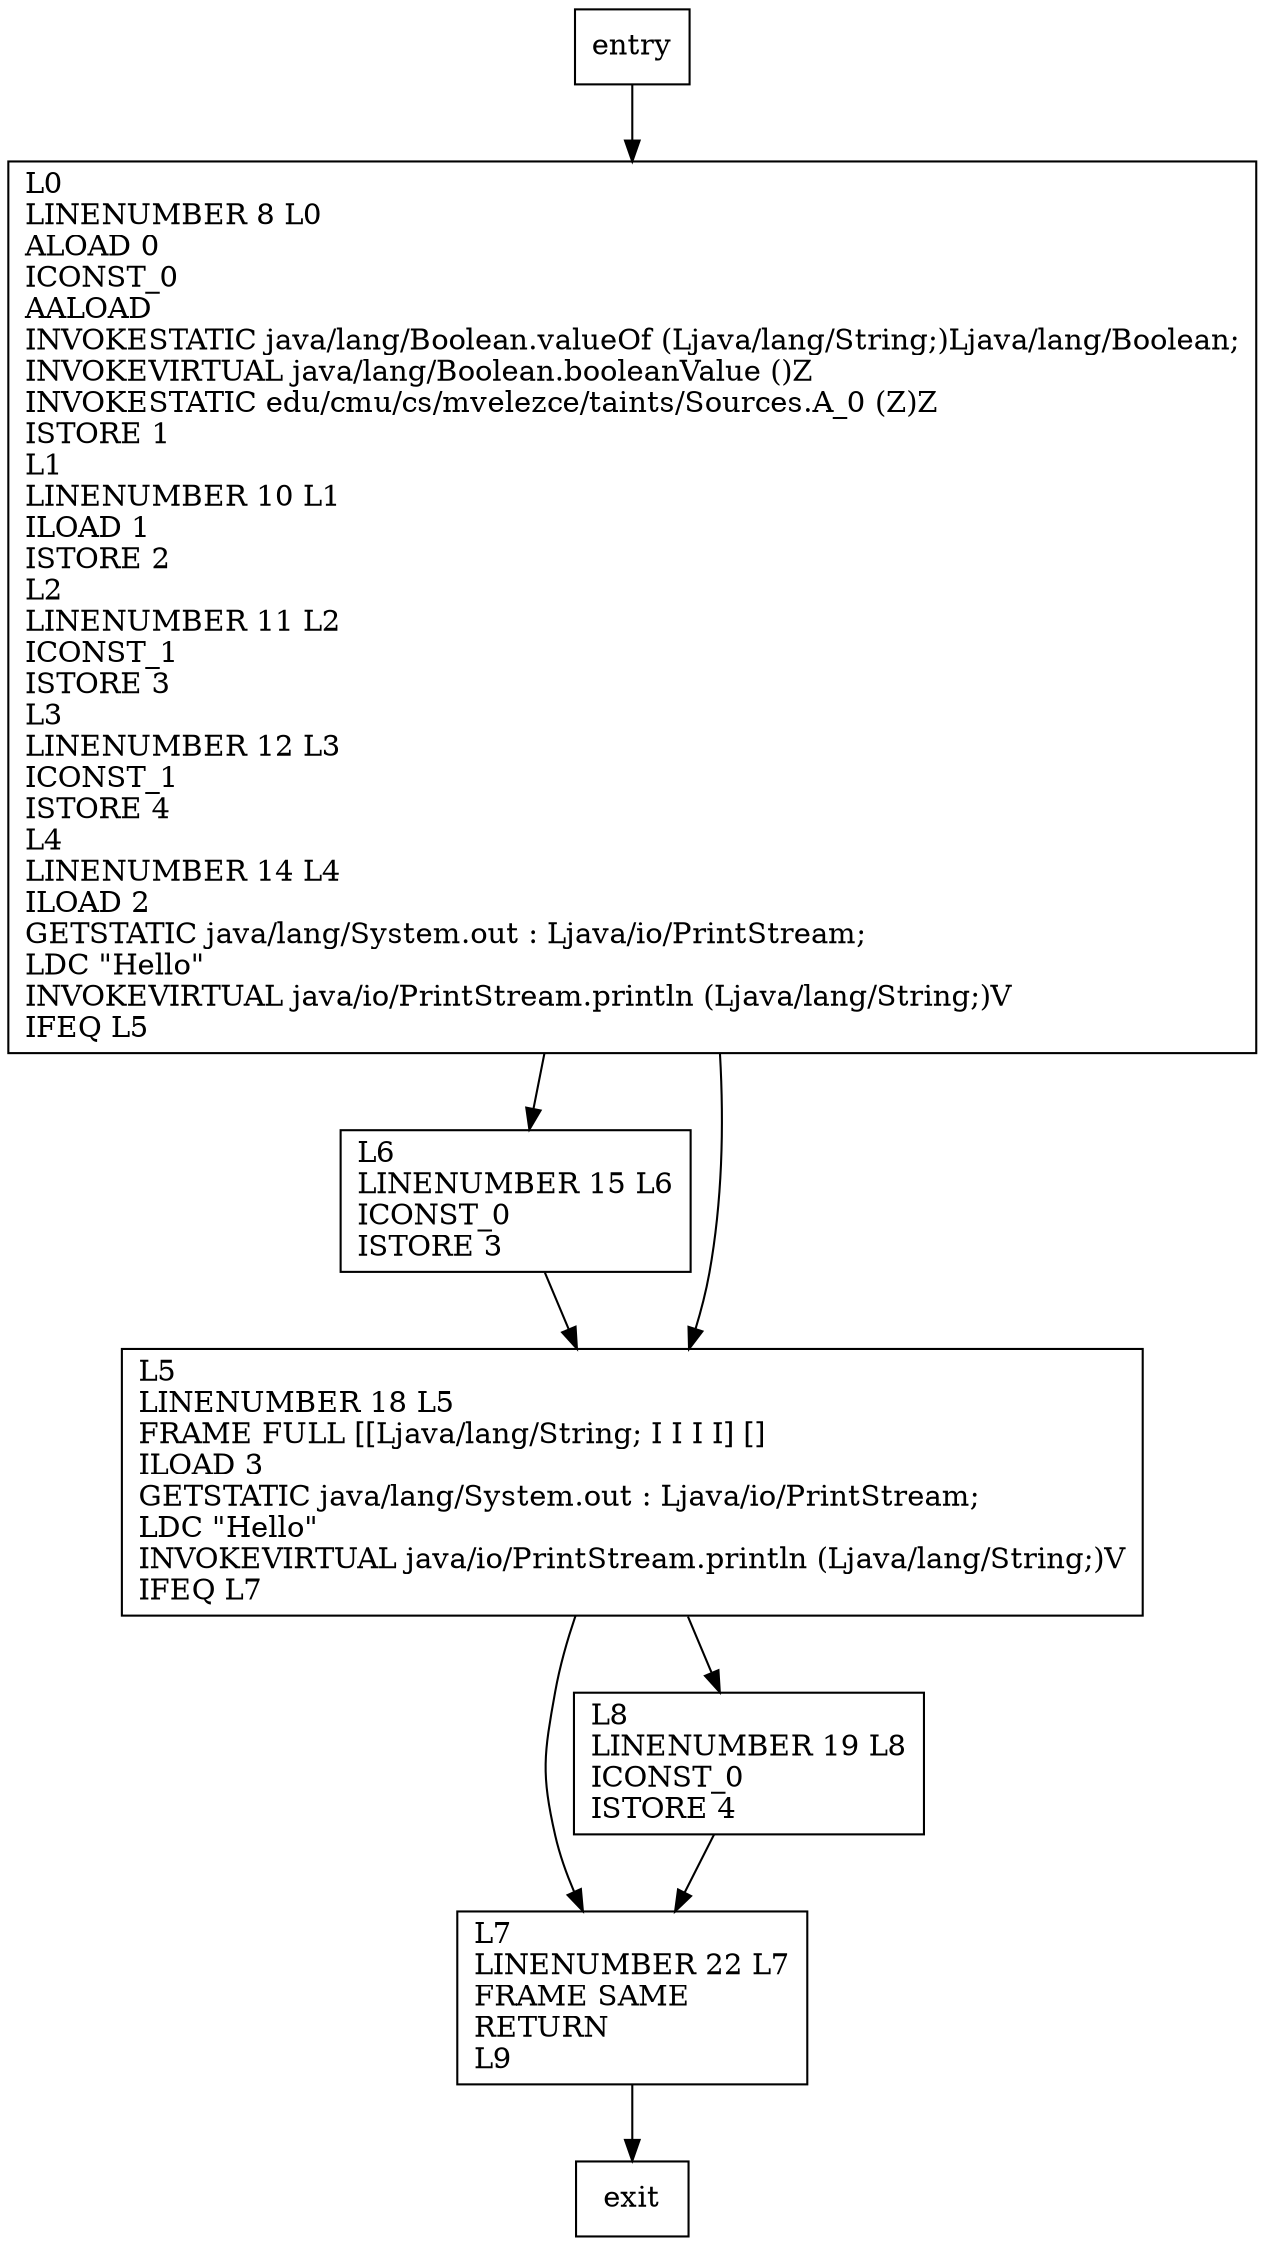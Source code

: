 digraph main {
node [shape=record];
517052730 [label="L7\lLINENUMBER 22 L7\lFRAME SAME\lRETURN\lL9\l"];
1556995360 [label="L8\lLINENUMBER 19 L8\lICONST_0\lISTORE 4\l"];
1846406218 [label="L6\lLINENUMBER 15 L6\lICONST_0\lISTORE 3\l"];
158199555 [label="L5\lLINENUMBER 18 L5\lFRAME FULL [[Ljava/lang/String; I I I I] []\lILOAD 3\lGETSTATIC java/lang/System.out : Ljava/io/PrintStream;\lLDC \"Hello\"\lINVOKEVIRTUAL java/io/PrintStream.println (Ljava/lang/String;)V\lIFEQ L7\l"];
1448247698 [label="L0\lLINENUMBER 8 L0\lALOAD 0\lICONST_0\lAALOAD\lINVOKESTATIC java/lang/Boolean.valueOf (Ljava/lang/String;)Ljava/lang/Boolean;\lINVOKEVIRTUAL java/lang/Boolean.booleanValue ()Z\lINVOKESTATIC edu/cmu/cs/mvelezce/taints/Sources.A_0 (Z)Z\lISTORE 1\lL1\lLINENUMBER 10 L1\lILOAD 1\lISTORE 2\lL2\lLINENUMBER 11 L2\lICONST_1\lISTORE 3\lL3\lLINENUMBER 12 L3\lICONST_1\lISTORE 4\lL4\lLINENUMBER 14 L4\lILOAD 2\lGETSTATIC java/lang/System.out : Ljava/io/PrintStream;\lLDC \"Hello\"\lINVOKEVIRTUAL java/io/PrintStream.println (Ljava/lang/String;)V\lIFEQ L5\l"];
entry;
exit;
entry -> 1448247698;
517052730 -> exit;
1556995360 -> 517052730;
1846406218 -> 158199555;
158199555 -> 517052730;
158199555 -> 1556995360;
1448247698 -> 1846406218;
1448247698 -> 158199555;
}
